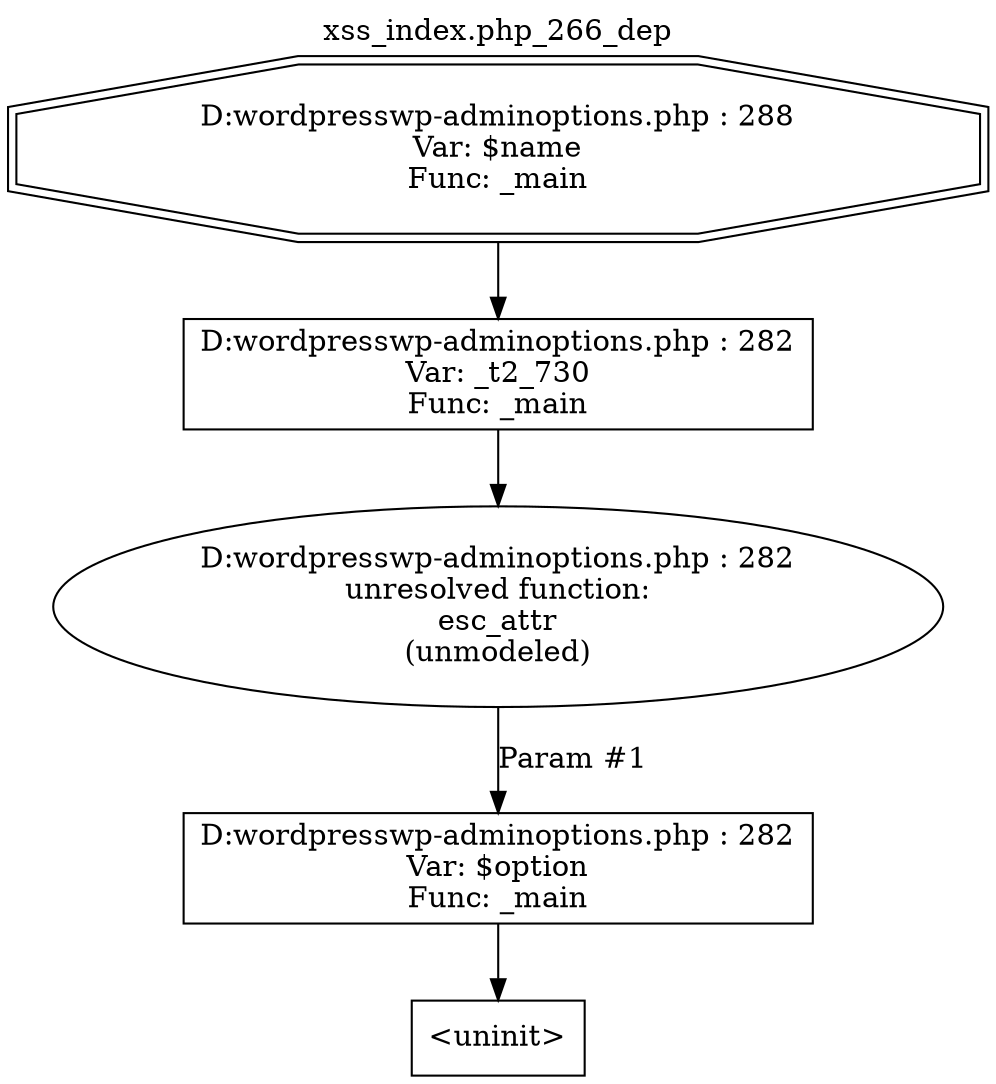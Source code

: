 digraph cfg {
  label="xss_index.php_266_dep";
  labelloc=t;
  n1 [shape=doubleoctagon, label="D:\wordpress\wp-admin\options.php : 288\nVar: $name\nFunc: _main\n"];
  n2 [shape=box, label="D:\wordpress\wp-admin\options.php : 282\nVar: _t2_730\nFunc: _main\n"];
  n3 [shape=ellipse, label="D:\wordpress\wp-admin\options.php : 282\nunresolved function:\nesc_attr\n(unmodeled)\n"];
  n4 [shape=box, label="D:\wordpress\wp-admin\options.php : 282\nVar: $option\nFunc: _main\n"];
  n5 [shape=box, label="<uninit>"];
  n2 -> n3;
  n4 -> n5;
  n3 -> n4[label="Param #1"];
  n1 -> n2;
}
